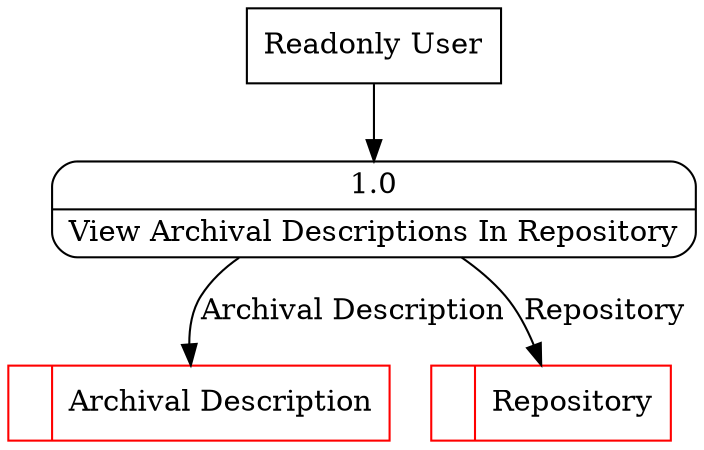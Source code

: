 digraph dfd2{ 
node[shape=record]
200 [label="<f0>  |<f1> Archival Description " color=red];
201 [label="<f0>  |<f1> Repository " color=red];
202 [label="Readonly User" shape=box];
203 [label="{<f0> 1.0|<f1> View Archival Descriptions In Repository }" shape=Mrecord];
202 -> 203
203 -> 200 [label="Archival Description"]
203 -> 201 [label="Repository"]
}